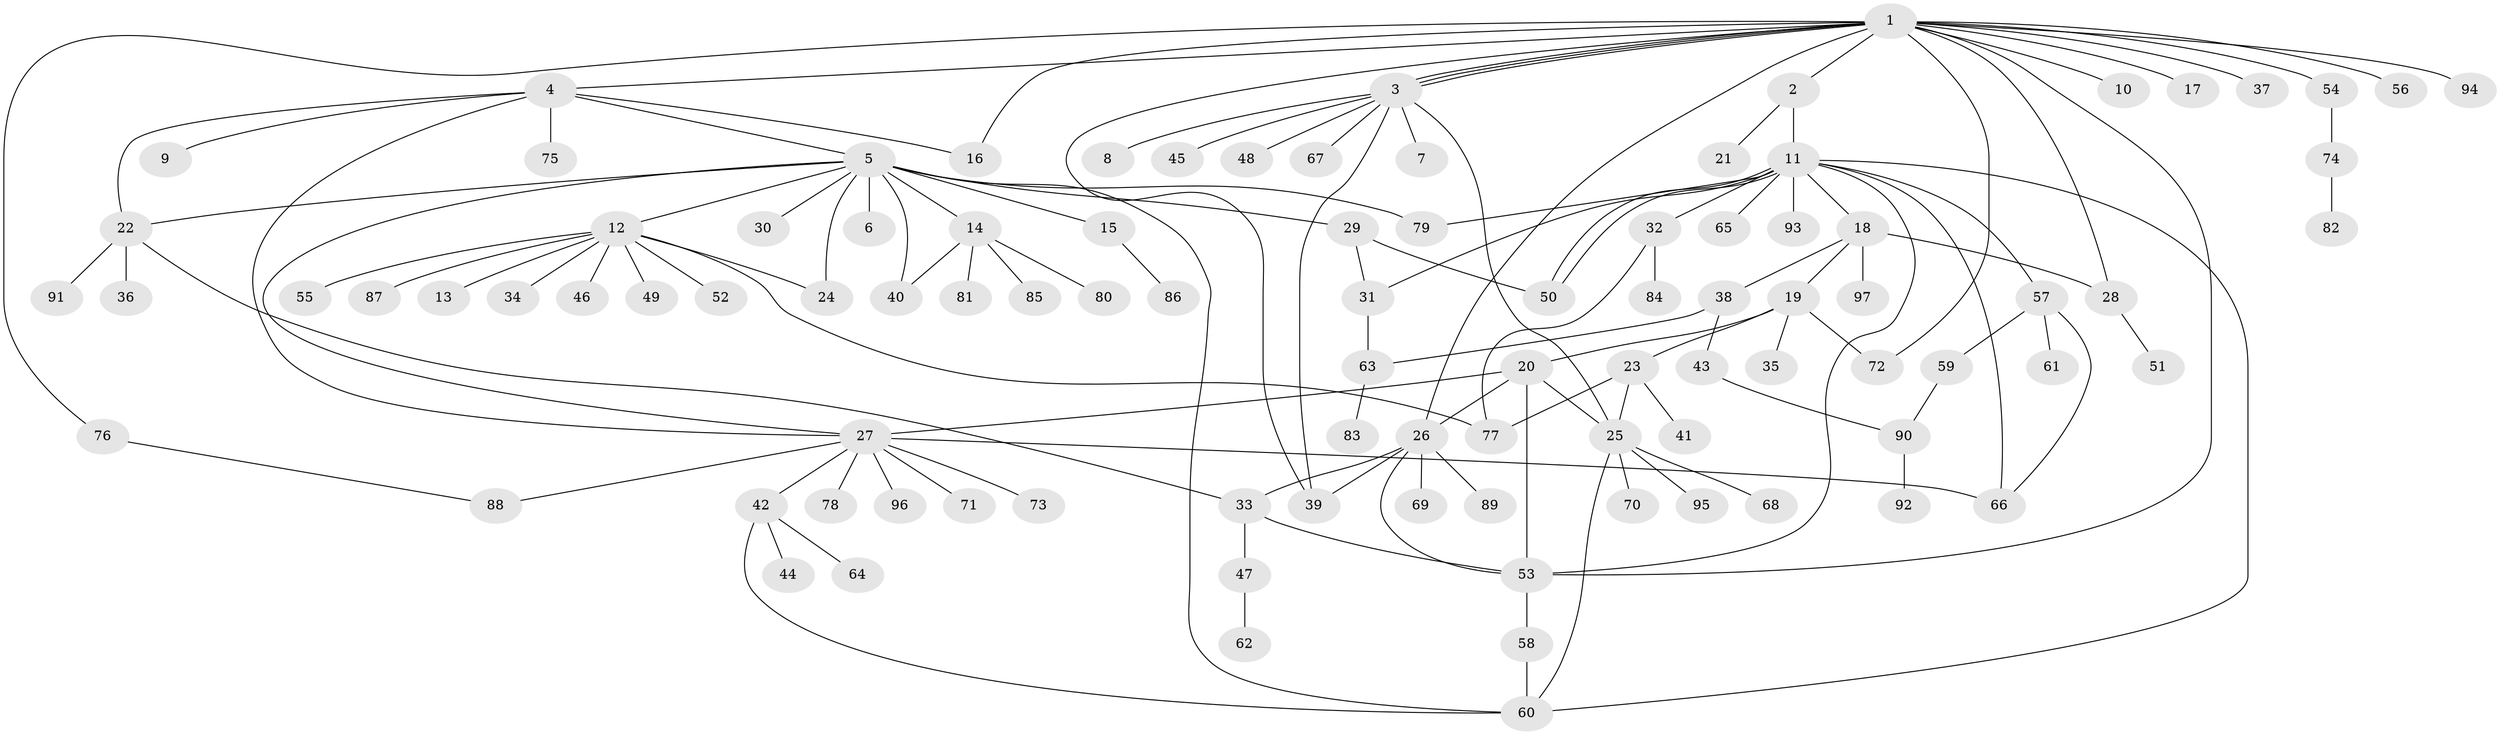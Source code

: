 // coarse degree distribution, {18: 0.01282051282051282, 9: 0.02564102564102564, 14: 0.01282051282051282, 10: 0.01282051282051282, 1: 0.5641025641025641, 12: 0.01282051282051282, 4: 0.0641025641025641, 2: 0.1282051282051282, 8: 0.01282051282051282, 5: 0.02564102564102564, 3: 0.08974358974358974, 6: 0.02564102564102564, 7: 0.01282051282051282}
// Generated by graph-tools (version 1.1) at 2025/41/03/06/25 10:41:52]
// undirected, 97 vertices, 131 edges
graph export_dot {
graph [start="1"]
  node [color=gray90,style=filled];
  1;
  2;
  3;
  4;
  5;
  6;
  7;
  8;
  9;
  10;
  11;
  12;
  13;
  14;
  15;
  16;
  17;
  18;
  19;
  20;
  21;
  22;
  23;
  24;
  25;
  26;
  27;
  28;
  29;
  30;
  31;
  32;
  33;
  34;
  35;
  36;
  37;
  38;
  39;
  40;
  41;
  42;
  43;
  44;
  45;
  46;
  47;
  48;
  49;
  50;
  51;
  52;
  53;
  54;
  55;
  56;
  57;
  58;
  59;
  60;
  61;
  62;
  63;
  64;
  65;
  66;
  67;
  68;
  69;
  70;
  71;
  72;
  73;
  74;
  75;
  76;
  77;
  78;
  79;
  80;
  81;
  82;
  83;
  84;
  85;
  86;
  87;
  88;
  89;
  90;
  91;
  92;
  93;
  94;
  95;
  96;
  97;
  1 -- 2;
  1 -- 3;
  1 -- 3;
  1 -- 3;
  1 -- 4;
  1 -- 10;
  1 -- 16;
  1 -- 17;
  1 -- 26;
  1 -- 28;
  1 -- 37;
  1 -- 39;
  1 -- 53;
  1 -- 54;
  1 -- 56;
  1 -- 72;
  1 -- 76;
  1 -- 94;
  2 -- 11;
  2 -- 21;
  3 -- 7;
  3 -- 8;
  3 -- 25;
  3 -- 39;
  3 -- 45;
  3 -- 48;
  3 -- 67;
  4 -- 5;
  4 -- 9;
  4 -- 16;
  4 -- 22;
  4 -- 27;
  4 -- 75;
  5 -- 6;
  5 -- 12;
  5 -- 14;
  5 -- 15;
  5 -- 22;
  5 -- 24;
  5 -- 27;
  5 -- 29;
  5 -- 30;
  5 -- 40;
  5 -- 60;
  5 -- 79;
  11 -- 18;
  11 -- 31;
  11 -- 32;
  11 -- 50;
  11 -- 50;
  11 -- 53;
  11 -- 57;
  11 -- 60;
  11 -- 65;
  11 -- 66;
  11 -- 79;
  11 -- 93;
  12 -- 13;
  12 -- 24;
  12 -- 34;
  12 -- 46;
  12 -- 49;
  12 -- 52;
  12 -- 55;
  12 -- 77;
  12 -- 87;
  14 -- 40;
  14 -- 80;
  14 -- 81;
  14 -- 85;
  15 -- 86;
  18 -- 19;
  18 -- 28;
  18 -- 38;
  18 -- 97;
  19 -- 20;
  19 -- 23;
  19 -- 35;
  19 -- 72;
  20 -- 25;
  20 -- 26;
  20 -- 27;
  20 -- 53;
  22 -- 33;
  22 -- 36;
  22 -- 91;
  23 -- 25;
  23 -- 41;
  23 -- 77;
  25 -- 60;
  25 -- 68;
  25 -- 70;
  25 -- 95;
  26 -- 33;
  26 -- 39;
  26 -- 53;
  26 -- 69;
  26 -- 89;
  27 -- 42;
  27 -- 66;
  27 -- 71;
  27 -- 73;
  27 -- 78;
  27 -- 88;
  27 -- 96;
  28 -- 51;
  29 -- 31;
  29 -- 50;
  31 -- 63;
  32 -- 77;
  32 -- 84;
  33 -- 47;
  33 -- 53;
  38 -- 43;
  38 -- 63;
  42 -- 44;
  42 -- 60;
  42 -- 64;
  43 -- 90;
  47 -- 62;
  53 -- 58;
  54 -- 74;
  57 -- 59;
  57 -- 61;
  57 -- 66;
  58 -- 60;
  59 -- 90;
  63 -- 83;
  74 -- 82;
  76 -- 88;
  90 -- 92;
}
